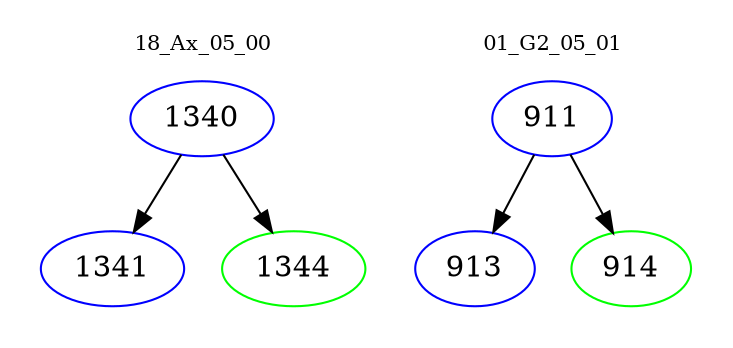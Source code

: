 digraph{
subgraph cluster_0 {
color = white
label = "18_Ax_05_00";
fontsize=10;
T0_1340 [label="1340", color="blue"]
T0_1340 -> T0_1341 [color="black"]
T0_1341 [label="1341", color="blue"]
T0_1340 -> T0_1344 [color="black"]
T0_1344 [label="1344", color="green"]
}
subgraph cluster_1 {
color = white
label = "01_G2_05_01";
fontsize=10;
T1_911 [label="911", color="blue"]
T1_911 -> T1_913 [color="black"]
T1_913 [label="913", color="blue"]
T1_911 -> T1_914 [color="black"]
T1_914 [label="914", color="green"]
}
}
